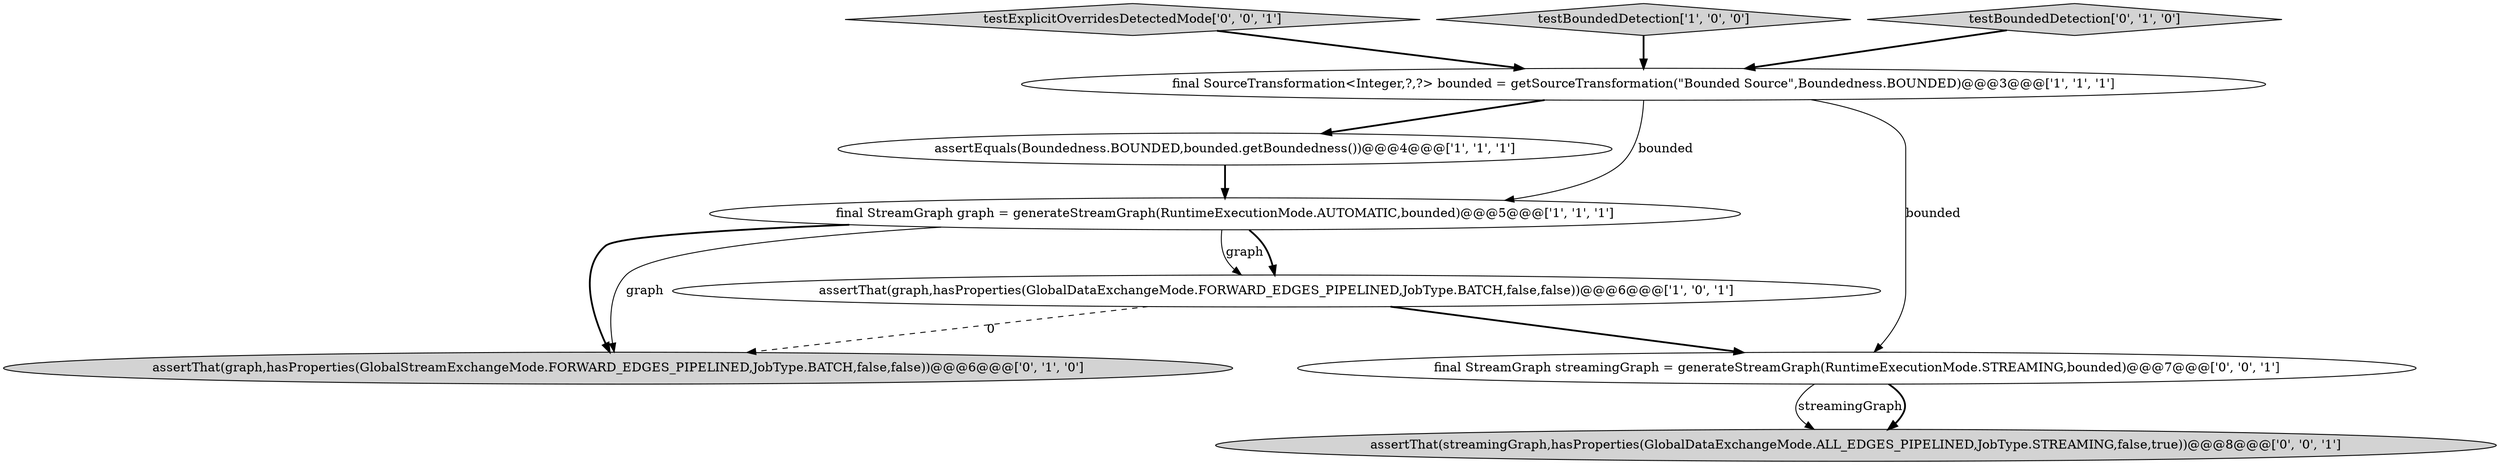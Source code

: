digraph {
0 [style = filled, label = "assertEquals(Boundedness.BOUNDED,bounded.getBoundedness())@@@4@@@['1', '1', '1']", fillcolor = white, shape = ellipse image = "AAA0AAABBB1BBB"];
8 [style = filled, label = "final StreamGraph streamingGraph = generateStreamGraph(RuntimeExecutionMode.STREAMING,bounded)@@@7@@@['0', '0', '1']", fillcolor = white, shape = ellipse image = "AAA0AAABBB3BBB"];
4 [style = filled, label = "final StreamGraph graph = generateStreamGraph(RuntimeExecutionMode.AUTOMATIC,bounded)@@@5@@@['1', '1', '1']", fillcolor = white, shape = ellipse image = "AAA0AAABBB1BBB"];
3 [style = filled, label = "assertThat(graph,hasProperties(GlobalDataExchangeMode.FORWARD_EDGES_PIPELINED,JobType.BATCH,false,false))@@@6@@@['1', '0', '1']", fillcolor = white, shape = ellipse image = "AAA0AAABBB1BBB"];
7 [style = filled, label = "testExplicitOverridesDetectedMode['0', '0', '1']", fillcolor = lightgray, shape = diamond image = "AAA0AAABBB3BBB"];
1 [style = filled, label = "testBoundedDetection['1', '0', '0']", fillcolor = lightgray, shape = diamond image = "AAA0AAABBB1BBB"];
2 [style = filled, label = "final SourceTransformation<Integer,?,?> bounded = getSourceTransformation(\"Bounded Source\",Boundedness.BOUNDED)@@@3@@@['1', '1', '1']", fillcolor = white, shape = ellipse image = "AAA0AAABBB1BBB"];
5 [style = filled, label = "assertThat(graph,hasProperties(GlobalStreamExchangeMode.FORWARD_EDGES_PIPELINED,JobType.BATCH,false,false))@@@6@@@['0', '1', '0']", fillcolor = lightgray, shape = ellipse image = "AAA1AAABBB2BBB"];
9 [style = filled, label = "assertThat(streamingGraph,hasProperties(GlobalDataExchangeMode.ALL_EDGES_PIPELINED,JobType.STREAMING,false,true))@@@8@@@['0', '0', '1']", fillcolor = lightgray, shape = ellipse image = "AAA0AAABBB3BBB"];
6 [style = filled, label = "testBoundedDetection['0', '1', '0']", fillcolor = lightgray, shape = diamond image = "AAA0AAABBB2BBB"];
4->5 [style = bold, label=""];
2->0 [style = bold, label=""];
4->3 [style = solid, label="graph"];
2->8 [style = solid, label="bounded"];
8->9 [style = solid, label="streamingGraph"];
0->4 [style = bold, label=""];
8->9 [style = bold, label=""];
2->4 [style = solid, label="bounded"];
4->5 [style = solid, label="graph"];
4->3 [style = bold, label=""];
3->5 [style = dashed, label="0"];
1->2 [style = bold, label=""];
3->8 [style = bold, label=""];
6->2 [style = bold, label=""];
7->2 [style = bold, label=""];
}
